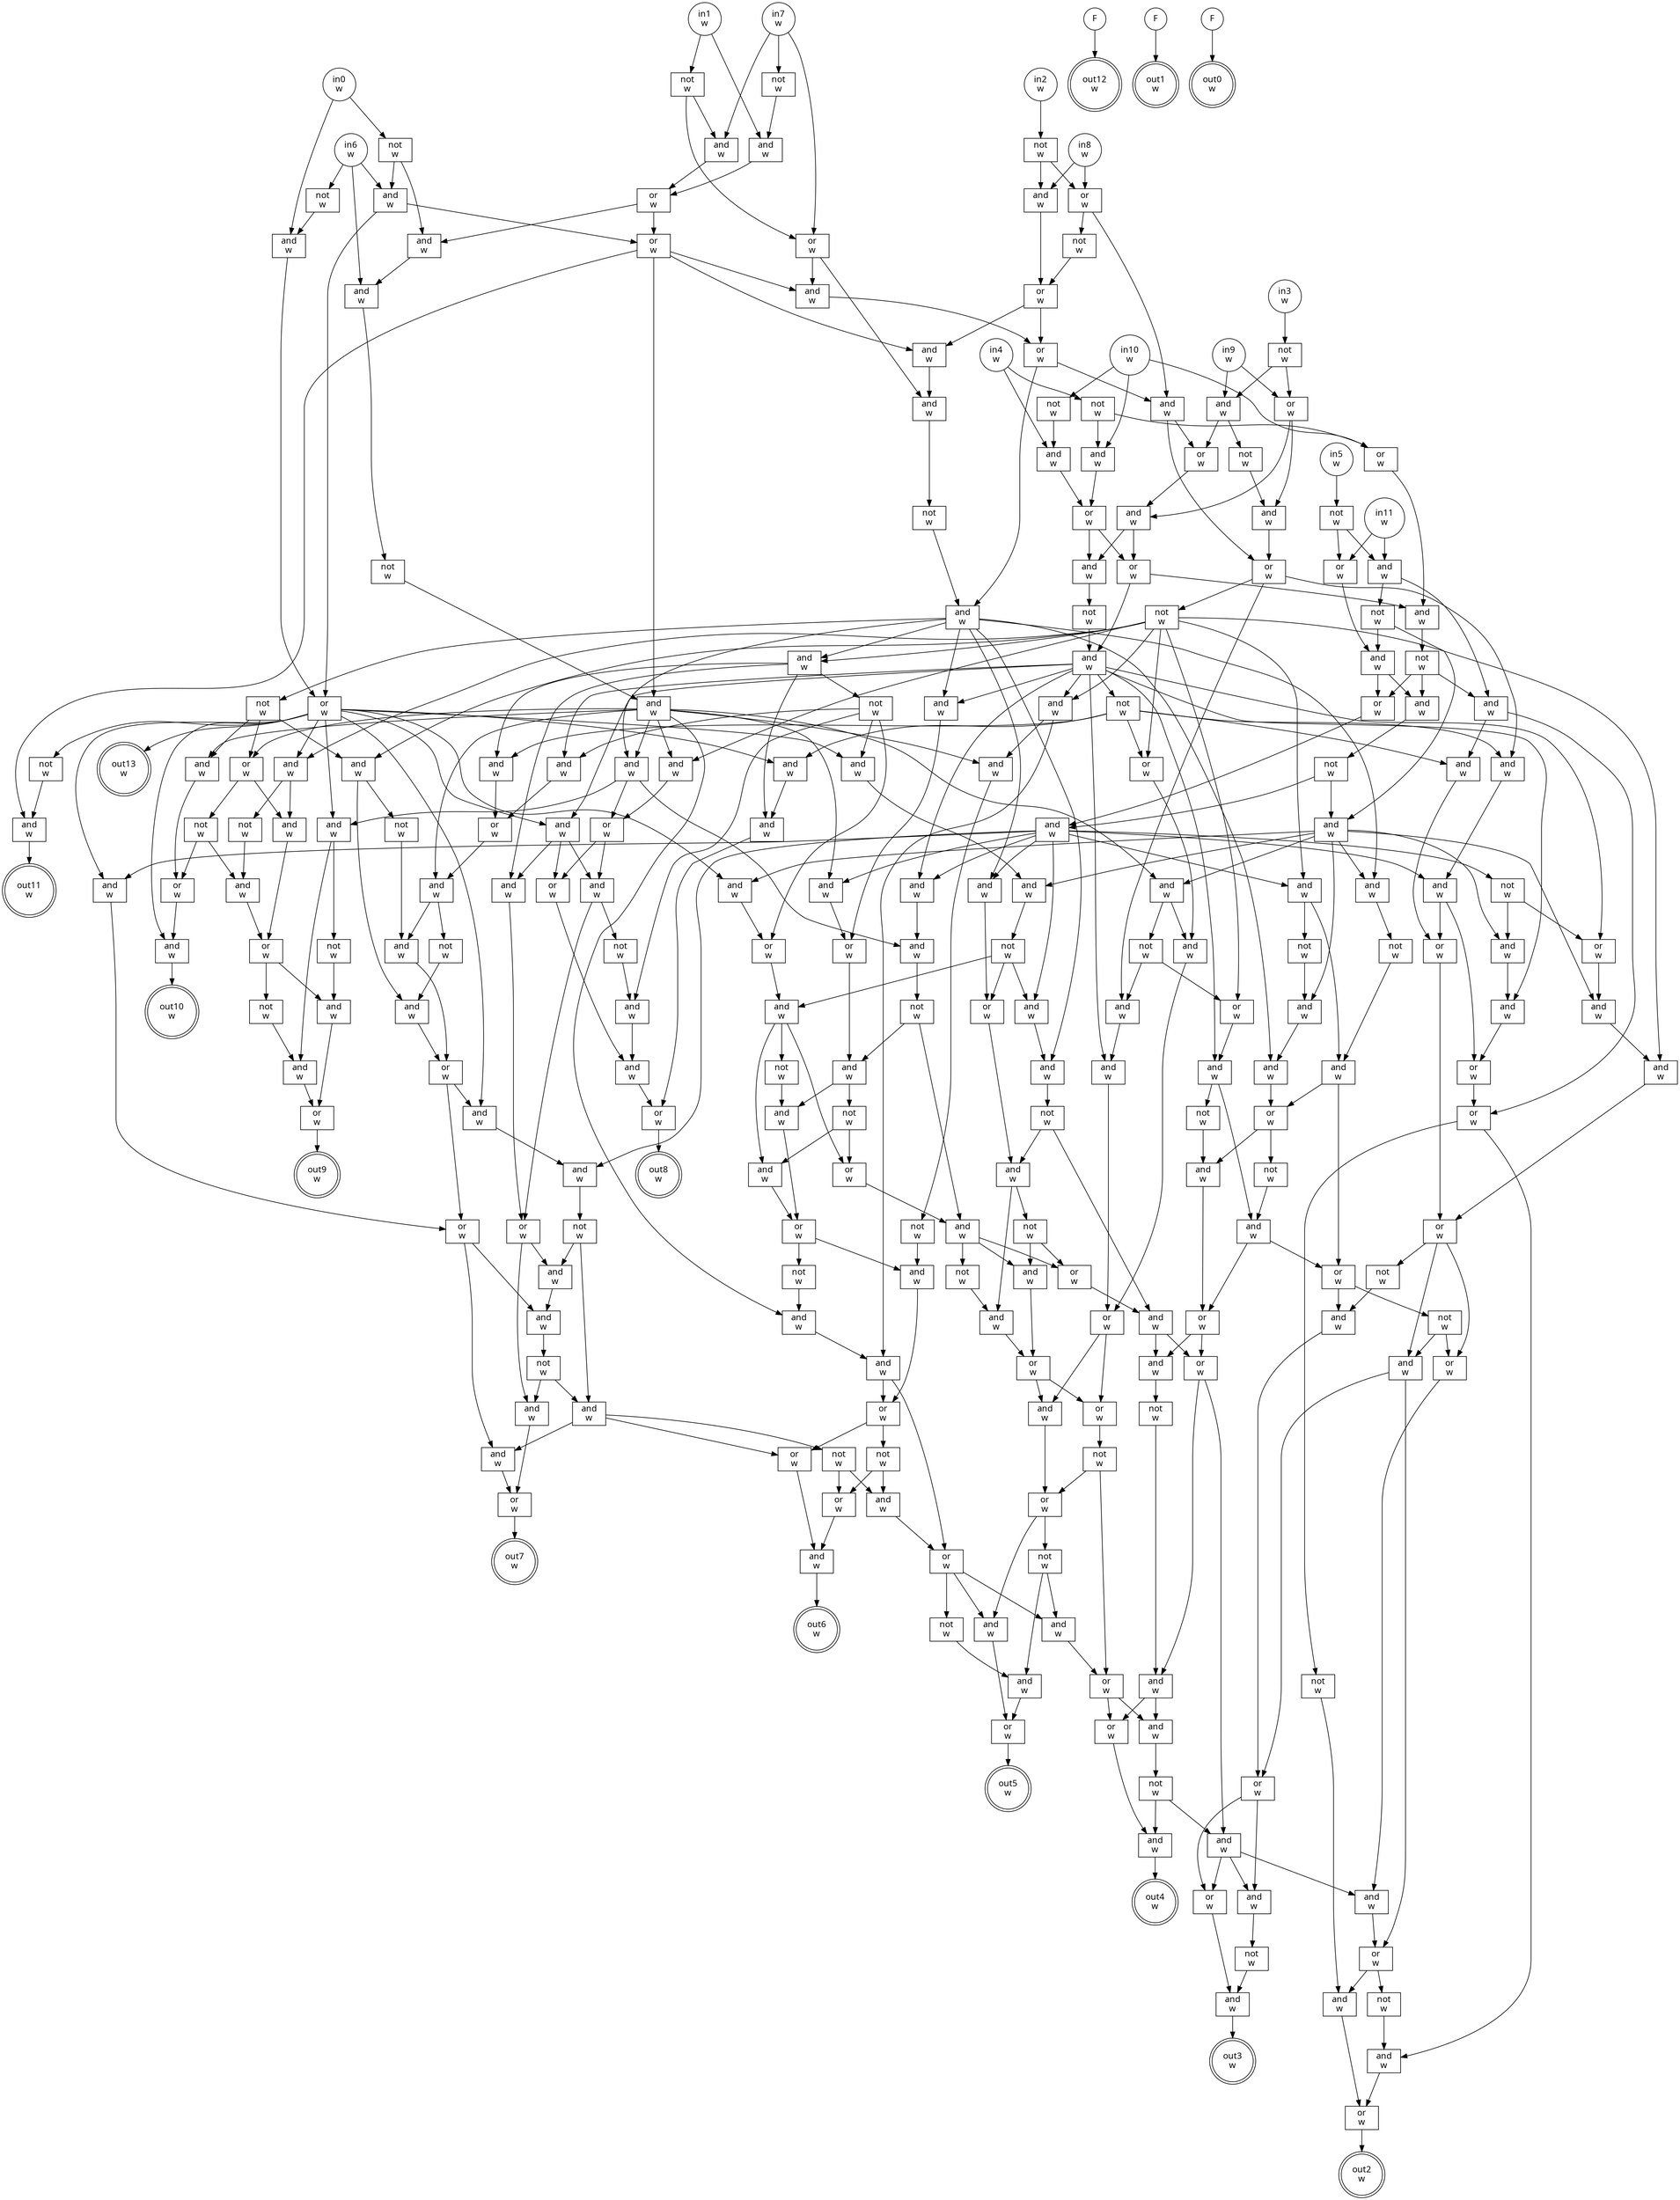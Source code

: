 digraph circuit{
	node [style = filled, fillcolor = white,shape=rect, fontname=geneva]
	g0 [label="in0\nw",shape=circle,fillcolor=white]
	g1 [label="in1\nw",shape=circle,fillcolor=white]
	g2 [label="in2\nw",shape=circle,fillcolor=white]
	g3 [label="in3\nw",shape=circle,fillcolor=white]
	g4 [label="in4\nw",shape=circle,fillcolor=white]
	g5 [label="in5\nw",shape=circle,fillcolor=white]
	g6 [label="in6\nw",shape=circle,fillcolor=white]
	g7 [label="in7\nw",shape=circle,fillcolor=white]
	g8 [label="in8\nw",shape=circle,fillcolor=white]
	g9 [label="in9\nw",shape=circle,fillcolor=white]
	g10 [label="in10\nw",shape=circle,fillcolor=white]
	g11 [label="in11\nw",shape=circle,fillcolor=white]
	g12 [label="F",shape=circle,fillcolor=white]
	g13 [label="F",shape=circle,fillcolor=white]
	g14 [label="F",shape=circle,fillcolor=white]
	g15 [label="not\nw",fillcolor=white]
	g16 [label="not\nw",fillcolor=white]
	g17 [label="not\nw",fillcolor=white]
	g18 [label="not\nw",fillcolor=white]
	g19 [label="or\nw",fillcolor=white]
	g20 [label="and\nw",fillcolor=white]
	g21 [label="not\nw",fillcolor=white]
	g22 [label="and\nw",fillcolor=white]
	g23 [label="and\nw",fillcolor=white]
	g24 [label="not\nw",fillcolor=white]
	g25 [label="and\nw",fillcolor=white]
	g26 [label="or\nw",fillcolor=white]
	g27 [label="or\nw",fillcolor=white]
	g28 [label="not\nw",fillcolor=white]
	g29 [label="or\nw",fillcolor=white]
	g30 [label="and\nw",fillcolor=white]
	g31 [label="not\nw",fillcolor=white]
	g32 [label="and\nw",fillcolor=white]
	g33 [label="not\nw",fillcolor=white]
	g34 [label="and\nw",fillcolor=white]
	g35 [label="or\nw",fillcolor=white]
	g36 [label="not\nw",fillcolor=white]
	g37 [label="or\nw",fillcolor=white]
	g38 [label="and\nw",fillcolor=white]
	g39 [label="not\nw",fillcolor=white]
	g40 [label="and\nw",fillcolor=white]
	g41 [label="or\nw",fillcolor=white]
	g42 [label="or\nw",fillcolor=white]
	g43 [label="and\nw",fillcolor=white]
	g44 [label="not\nw",fillcolor=white]
	g45 [label="and\nw",fillcolor=white]
	g46 [label="or\nw",fillcolor=white]
	g47 [label="not\nw",fillcolor=white]
	g48 [label="or\nw",fillcolor=white]
	g49 [label="and\nw",fillcolor=white]
	g50 [label="and\nw",fillcolor=white]
	g51 [label="or\nw",fillcolor=white]
	g52 [label="and\nw",fillcolor=white]
	g53 [label="or\nw",fillcolor=white]
	g54 [label="not\nw",fillcolor=white]
	g55 [label="and\nw",fillcolor=white]
	g56 [label="not\nw",fillcolor=white]
	g57 [label="or\nw",fillcolor=white]
	g58 [label="and\nw",fillcolor=white]
	g59 [label="or\nw",fillcolor=white]
	g60 [label="and\nw",fillcolor=white]
	g61 [label="not\nw",fillcolor=white]
	g62 [label="and\nw",fillcolor=white]
	g63 [label="not\nw",fillcolor=white]
	g64 [label="and\nw",fillcolor=white]
	g65 [label="and\nw",fillcolor=white]
	g66 [label="or\nw",fillcolor=white]
	g67 [label="and\nw",fillcolor=white]
	g68 [label="not\nw",fillcolor=white]
	g69 [label="and\nw",fillcolor=white]
	g70 [label="and\nw",fillcolor=white]
	g71 [label="and\nw",fillcolor=white]
	g72 [label="not\nw",fillcolor=white]
	g73 [label="and\nw",fillcolor=white]
	g74 [label="and\nw",fillcolor=white]
	g75 [label="and\nw",fillcolor=white]
	g76 [label="not\nw",fillcolor=white]
	g77 [label="and\nw",fillcolor=white]
	g78 [label="and\nw",fillcolor=white]
	g79 [label="and\nw",fillcolor=white]
	g80 [label="and\nw",fillcolor=white]
	g81 [label="or\nw",fillcolor=white]
	g82 [label="and\nw",fillcolor=white]
	g83 [label="and\nw",fillcolor=white]
	g84 [label="and\nw",fillcolor=white]
	g85 [label="not\nw",fillcolor=white]
	g86 [label="and\nw",fillcolor=white]
	g87 [label="or\nw",fillcolor=white]
	g88 [label="and\nw",fillcolor=white]
	g89 [label="and\nw",fillcolor=white]
	g90 [label="or\nw",fillcolor=white]
	g91 [label="or\nw",fillcolor=white]
	g92 [label="not\nw",fillcolor=white]
	g93 [label="and\nw",fillcolor=white]
	g94 [label="or\nw",fillcolor=white]
	g95 [label="or\nw",fillcolor=white]
	g96 [label="not\nw",fillcolor=white]
	g97 [label="and\nw",fillcolor=white]
	g98 [label="and\nw",fillcolor=white]
	g99 [label="not\nw",fillcolor=white]
	g100 [label="and\nw",fillcolor=white]
	g101 [label="and\nw",fillcolor=white]
	g102 [label="and\nw",fillcolor=white]
	g103 [label="and\nw",fillcolor=white]
	g104 [label="and\nw",fillcolor=white]
	g105 [label="not\nw",fillcolor=white]
	g106 [label="and\nw",fillcolor=white]
	g107 [label="or\nw",fillcolor=white]
	g108 [label="or\nw",fillcolor=white]
	g109 [label="and\nw",fillcolor=white]
	g110 [label="and\nw",fillcolor=white]
	g111 [label="not\nw",fillcolor=white]
	g112 [label="and\nw",fillcolor=white]
	g113 [label="not\nw",fillcolor=white]
	g114 [label="and\nw",fillcolor=white]
	g115 [label="and\nw",fillcolor=white]
	g116 [label="and\nw",fillcolor=white]
	g117 [label="not\nw",fillcolor=white]
	g118 [label="and\nw",fillcolor=white]
	g119 [label="or\nw",fillcolor=white]
	g120 [label="and\nw",fillcolor=white]
	g121 [label="not\nw",fillcolor=white]
	g122 [label="and\nw",fillcolor=white]
	g123 [label="and\nw",fillcolor=white]
	g124 [label="not\nw",fillcolor=white]
	g125 [label="and\nw",fillcolor=white]
	g126 [label="or\nw",fillcolor=white]
	g127 [label="not\nw",fillcolor=white]
	g128 [label="not\nw",fillcolor=white]
	g129 [label="and\nw",fillcolor=white]
	g130 [label="not\nw",fillcolor=white]
	g131 [label="and\nw",fillcolor=white]
	g132 [label="and\nw",fillcolor=white]
	g133 [label="not\nw",fillcolor=white]
	g134 [label="and\nw",fillcolor=white]
	g135 [label="and\nw",fillcolor=white]
	g136 [label="or\nw",fillcolor=white]
	g137 [label="and\nw",fillcolor=white]
	g138 [label="not\nw",fillcolor=white]
	g139 [label="or\nw",fillcolor=white]
	g140 [label="and\nw",fillcolor=white]
	g141 [label="and\nw",fillcolor=white]
	g142 [label="or\nw",fillcolor=white]
	g143 [label="not\nw",fillcolor=white]
	g144 [label="and\nw",fillcolor=white]
	g145 [label="and\nw",fillcolor=white]
	g146 [label="and\nw",fillcolor=white]
	g147 [label="not\nw",fillcolor=white]
	g148 [label="and\nw",fillcolor=white]
	g149 [label="or\nw",fillcolor=white]
	g150 [label="and\nw",fillcolor=white]
	g151 [label="not\nw",fillcolor=white]
	g152 [label="and\nw",fillcolor=white]
	g153 [label="or\nw",fillcolor=white]
	g154 [label="and\nw",fillcolor=white]
	g155 [label="or\nw",fillcolor=white]
	g156 [label="not\nw",fillcolor=white]
	g157 [label="and\nw",fillcolor=white]
	g158 [label="or\nw",fillcolor=white]
	g159 [label="and\nw",fillcolor=white]
	g160 [label="or\nw",fillcolor=white]
	g161 [label="and\nw",fillcolor=white]
	g162 [label="and\nw",fillcolor=white]
	g163 [label="not\nw",fillcolor=white]
	g164 [label="and\nw",fillcolor=white]
	g165 [label="or\nw",fillcolor=white]
	g166 [label="and\nw",fillcolor=white]
	g167 [label="and\nw",fillcolor=white]
	g168 [label="not\nw",fillcolor=white]
	g169 [label="and\nw",fillcolor=white]
	g170 [label="or\nw",fillcolor=white]
	g171 [label="and\nw",fillcolor=white]
	g172 [label="not\nw",fillcolor=white]
	g173 [label="and\nw",fillcolor=white]
	g174 [label="not\nw",fillcolor=white]
	g175 [label="and\nw",fillcolor=white]
	g176 [label="and\nw",fillcolor=white]
	g177 [label="or\nw",fillcolor=white]
	g178 [label="and\nw",fillcolor=white]
	g179 [label="or\nw",fillcolor=white]
	g180 [label="and\nw",fillcolor=white]
	g181 [label="and\nw",fillcolor=white]
	g182 [label="not\nw",fillcolor=white]
	g183 [label="and\nw",fillcolor=white]
	g184 [label="or\nw",fillcolor=white]
	g185 [label="not\nw",fillcolor=white]
	g186 [label="or\nw",fillcolor=white]
	g187 [label="and\nw",fillcolor=white]
	g188 [label="and\nw",fillcolor=white]
	g189 [label="or\nw",fillcolor=white]
	g190 [label="and\nw",fillcolor=white]
	g191 [label="not\nw",fillcolor=white]
	g192 [label="and\nw",fillcolor=white]
	g193 [label="or\nw",fillcolor=white]
	g194 [label="and\nw",fillcolor=white]
	g195 [label="and\nw",fillcolor=white]
	g196 [label="and\nw",fillcolor=white]
	g197 [label="not\nw",fillcolor=white]
	g198 [label="and\nw",fillcolor=white]
	g199 [label="or\nw",fillcolor=white]
	g200 [label="or\nw",fillcolor=white]
	g201 [label="not\nw",fillcolor=white]
	g202 [label="or\nw",fillcolor=white]
	g203 [label="and\nw",fillcolor=white]
	g204 [label="and\nw",fillcolor=white]
	g205 [label="or\nw",fillcolor=white]
	g206 [label="not\nw",fillcolor=white]
	g207 [label="and\nw",fillcolor=white]
	g208 [label="and\nw",fillcolor=white]
	g209 [label="not\nw",fillcolor=white]
	g210 [label="and\nw",fillcolor=white]
	g211 [label="and\nw",fillcolor=white]
	g212 [label="or\nw",fillcolor=white]
	g213 [label="or\nw",fillcolor=white]
	g214 [label="not\nw",fillcolor=white]
	g215 [label="and\nw",fillcolor=white]
	g216 [label="or\nw",fillcolor=white]
	g217 [label="and\nw",fillcolor=white]
	g218 [label="not\nw",fillcolor=white]
	g219 [label="and\nw",fillcolor=white]
	g220 [label="or\nw",fillcolor=white]
	g221 [label="and\nw",fillcolor=white]
	g222 [label="or\nw",fillcolor=white]
	g223 [label="or\nw",fillcolor=white]
	g224 [label="and\nw",fillcolor=white]
	g225 [label="and\nw",fillcolor=white]
	g226 [label="or\nw",fillcolor=white]
	g227 [label="and\nw",fillcolor=white]
	g228 [label="not\nw",fillcolor=white]
	g229 [label="and\nw",fillcolor=white]
	g230 [label="or\nw",fillcolor=white]
	g231 [label="or\nw",fillcolor=white]
	g232 [label="not\nw",fillcolor=white]
	g233 [label="and\nw",fillcolor=white]
	g234 [label="or\nw",fillcolor=white]
	g235 [label="or\nw",fillcolor=white]
	g236 [label="and\nw",fillcolor=white]
	g237 [label="not\nw",fillcolor=white]
	g238 [label="and\nw",fillcolor=white]
	g239 [label="or\nw",fillcolor=white]
	g240 [label="and\nw",fillcolor=white]
	g241 [label="not\nw",fillcolor=white]
	g242 [label="and\nw",fillcolor=white]
	g243 [label="and\nw",fillcolor=white]
	g244 [label="and\nw",fillcolor=white]
	g245 [label="not\nw",fillcolor=white]
	g246 [label="or\nw",fillcolor=white]
	g247 [label="and\nw",fillcolor=white]
	g248 [label="and\nw",fillcolor=white]
	g249 [label="or\nw",fillcolor=white]
	g250 [label="and\nw",fillcolor=white]
	g251 [label="not\nw",fillcolor=white]
	g252 [label="and\nw",fillcolor=white]
	g253 [label="or\nw",fillcolor=white]
	g254 [label="out0\nw",shape=doublecircle,fillcolor=white]
	g255 [label="out1\nw",shape=doublecircle,fillcolor=white]
	g256 [label="out2\nw",shape=doublecircle,fillcolor=white]
	g257 [label="out3\nw",shape=doublecircle,fillcolor=white]
	g258 [label="out4\nw",shape=doublecircle,fillcolor=white]
	g259 [label="out5\nw",shape=doublecircle,fillcolor=white]
	g260 [label="out6\nw",shape=doublecircle,fillcolor=white]
	g261 [label="out7\nw",shape=doublecircle,fillcolor=white]
	g262 [label="out8\nw",shape=doublecircle,fillcolor=white]
	g263 [label="out9\nw",shape=doublecircle,fillcolor=white]
	g264 [label="out10\nw",shape=doublecircle,fillcolor=white]
	g265 [label="out11\nw",shape=doublecircle,fillcolor=white]
	g266 [label="out12\nw",shape=doublecircle,fillcolor=white]
	g267 [label="out13\nw",shape=doublecircle,fillcolor=white]
	edge [fontname=Geneva,fontcolor=forestgreen]
	g0->g43
	g0->g44
	g1->g38
	g1->g39
	g2->g33
	g3->g28
	g4->g23
	g4->g24
	g5->g18
	g6->g17
	g6->g45
	g6->g132
	g7->g16
	g7->g40
	g7->g42
	g8->g34
	g8->g35
	g9->g29
	g9->g30
	g10->g15
	g10->g25
	g10->g27
	g11->g19
	g11->g20
	g12->g266
	g13->g255
	g14->g254
	g15->g23
	g16->g38
	g17->g43
	g18->g19
	g18->g20
	g19->g22
	g20->g21
	g20->g74
	g21->g22
	g21->g64
	g22->g62
	g22->g66
	g23->g26
	g24->g25
	g24->g27
	g25->g26
	g26->g59
	g26->g75
	g27->g60
	g28->g29
	g28->g30
	g29->g32
	g29->g58
	g30->g31
	g30->g57
	g31->g32
	g32->g53
	g33->g34
	g33->g35
	g34->g37
	g35->g36
	g35->g52
	g36->g37
	g37->g51
	g37->g97
	g38->g41
	g39->g40
	g39->g42
	g40->g41
	g41->g48
	g41->g131
	g42->g50
	g42->g98
	g43->g46
	g44->g45
	g44->g131
	g45->g46
	g45->g48
	g46->g47
	g46->g55
	g46->g65
	g46->g70
	g46->g78
	g46->g86
	g46->g109
	g46->g140
	g46->g145
	g46->g166
	g46->g267
	g47->g49
	g48->g49
	g48->g50
	g48->g97
	g48->g134
	g49->g265
	g50->g51
	g51->g52
	g51->g100
	g52->g53
	g52->g57
	g53->g54
	g53->g88
	g53->g210
	g54->g55
	g54->g71
	g54->g80
	g54->g83
	g54->g87
	g54->g101
	g54->g129
	g54->g152
	g54->g223
	g55->g56
	g55->g137
	g56->g141
	g57->g58
	g58->g59
	g58->g75
	g59->g60
	g59->g77
	g60->g61
	g61->g62
	g61->g66
	g61->g74
	g62->g63
	g63->g64
	g63->g67
	g64->g65
	g64->g69
	g64->g73
	g64->g82
	g64->g110
	g64->g123
	g64->g207
	g65->g108
	g66->g67
	g67->g68
	g67->g70
	g67->g71
	g67->g79
	g67->g89
	g67->g114
	g67->g118
	g67->g167
	g67->g178
	g68->g69
	g68->g81
	g69->g84
	g70->g170
	g71->g72
	g71->g125
	g72->g73
	g73->g122
	g74->g91
	g74->g93
	g75->g76
	g76->g77
	g77->g78
	g77->g79
	g77->g80
	g77->g81
	g77->g84
	g77->g85
	g77->g106
	g77->g115
	g77->g211
	g77->g224
	g78->g103
	g78->g154
	g78->g158
	g79->g150
	g80->g195
	g80->g196
	g81->g82
	g82->g83
	g83->g95
	g84->g90
	g85->g86
	g85->g87
	g85->g88
	g85->g93
	g85->g104
	g86->g102
	g87->g208
	g88->g89
	g89->g90
	g89->g94
	g90->g91
	g91->g92
	g91->g252
	g92->g250
	g93->g94
	g94->g95
	g95->g96
	g95->g229
	g95->g231
	g96->g227
	g97->g98
	g98->g99
	g99->g100
	g100->g101
	g100->g115
	g100->g116
	g100->g118
	g100->g122
	g100->g123
	g100->g128
	g100->g144
	g101->g102
	g101->g103
	g101->g104
	g101->g105
	g102->g160
	g103->g155
	g104->g107
	g105->g106
	g105->g108
	g105->g109
	g105->g157
	g106->g107
	g107->g161
	g108->g112
	g109->g110
	g110->g111
	g111->g112
	g111->g114
	g111->g119
	g112->g113
	g112->g183
	g112->g186
	g113->g181
	g114->g116
	g115->g179
	g116->g117
	g117->g120
	g117->g190
	g118->g119
	g119->g120
	g120->g121
	g120->g192
	g121->g188
	g121->g189
	g122->g126
	g123->g124
	g124->g125
	g125->g126
	g125->g226
	g126->g127
	g126->g233
	g127->g225
	g128->g129
	g128->g135
	g128->g136
	g129->g130
	g129->g164
	g130->g162
	g131->g132
	g132->g133
	g133->g134
	g134->g135
	g134->g136
	g134->g144
	g134->g152
	g134->g161
	g134->g178
	g134->g194
	g134->g196
	g134->g207
	g135->g139
	g136->g137
	g136->g138
	g137->g142
	g138->g139
	g138->g141
	g139->g140
	g140->g264
	g141->g142
	g142->g143
	g142->g148
	g143->g146
	g144->g145
	g144->g150
	g144->g153
	g145->g146
	g145->g147
	g146->g149
	g147->g148
	g148->g149
	g149->g263
	g150->g151
	g151->g180
	g151->g187
	g152->g153
	g153->g154
	g153->g158
	g154->g155
	g154->g156
	g155->g169
	g155->g175
	g156->g157
	g157->g159
	g158->g159
	g159->g160
	g160->g262
	g161->g162
	g161->g163
	g162->g165
	g163->g164
	g164->g165
	g165->g166
	g165->g170
	g166->g167
	g167->g168
	g168->g169
	g168->g173
	g169->g171
	g170->g171
	g170->g176
	g171->g172
	g172->g173
	g172->g175
	g173->g174
	g173->g176
	g173->g200
	g174->g202
	g174->g204
	g175->g177
	g176->g177
	g177->g261
	g178->g179
	g179->g180
	g180->g181
	g180->g182
	g181->g184
	g182->g183
	g182->g186
	g183->g184
	g184->g185
	g184->g198
	g185->g194
	g186->g187
	g187->g188
	g187->g189
	g187->g191
	g188->g193
	g189->g190
	g190->g235
	g190->g236
	g191->g192
	g192->g193
	g193->g213
	g193->g215
	g194->g195
	g195->g199
	g195->g205
	g196->g197
	g197->g198
	g198->g199
	g199->g200
	g199->g201
	g200->g203
	g201->g202
	g201->g204
	g202->g203
	g203->g260
	g204->g205
	g205->g206
	g205->g217
	g205->g221
	g206->g219
	g207->g208
	g207->g209
	g208->g212
	g209->g210
	g209->g223
	g210->g211
	g211->g212
	g212->g213
	g212->g215
	g213->g214
	g214->g216
	g214->g222
	g215->g216
	g216->g217
	g216->g218
	g217->g220
	g218->g219
	g218->g221
	g219->g220
	g220->g259
	g221->g222
	g222->g239
	g222->g240
	g223->g224
	g224->g225
	g224->g232
	g225->g226
	g225->g234
	g226->g227
	g226->g228
	g227->g230
	g228->g229
	g228->g231
	g229->g230
	g229->g249
	g230->g244
	g230->g246
	g231->g248
	g232->g233
	g233->g234
	g234->g235
	g234->g236
	g235->g238
	g235->g243
	g236->g237
	g237->g238
	g238->g239
	g238->g240
	g239->g242
	g240->g241
	g241->g242
	g241->g243
	g242->g258
	g243->g244
	g243->g246
	g243->g248
	g244->g245
	g245->g247
	g246->g247
	g247->g257
	g248->g249
	g249->g250
	g249->g251
	g250->g253
	g251->g252
	g252->g253
	g253->g256
}